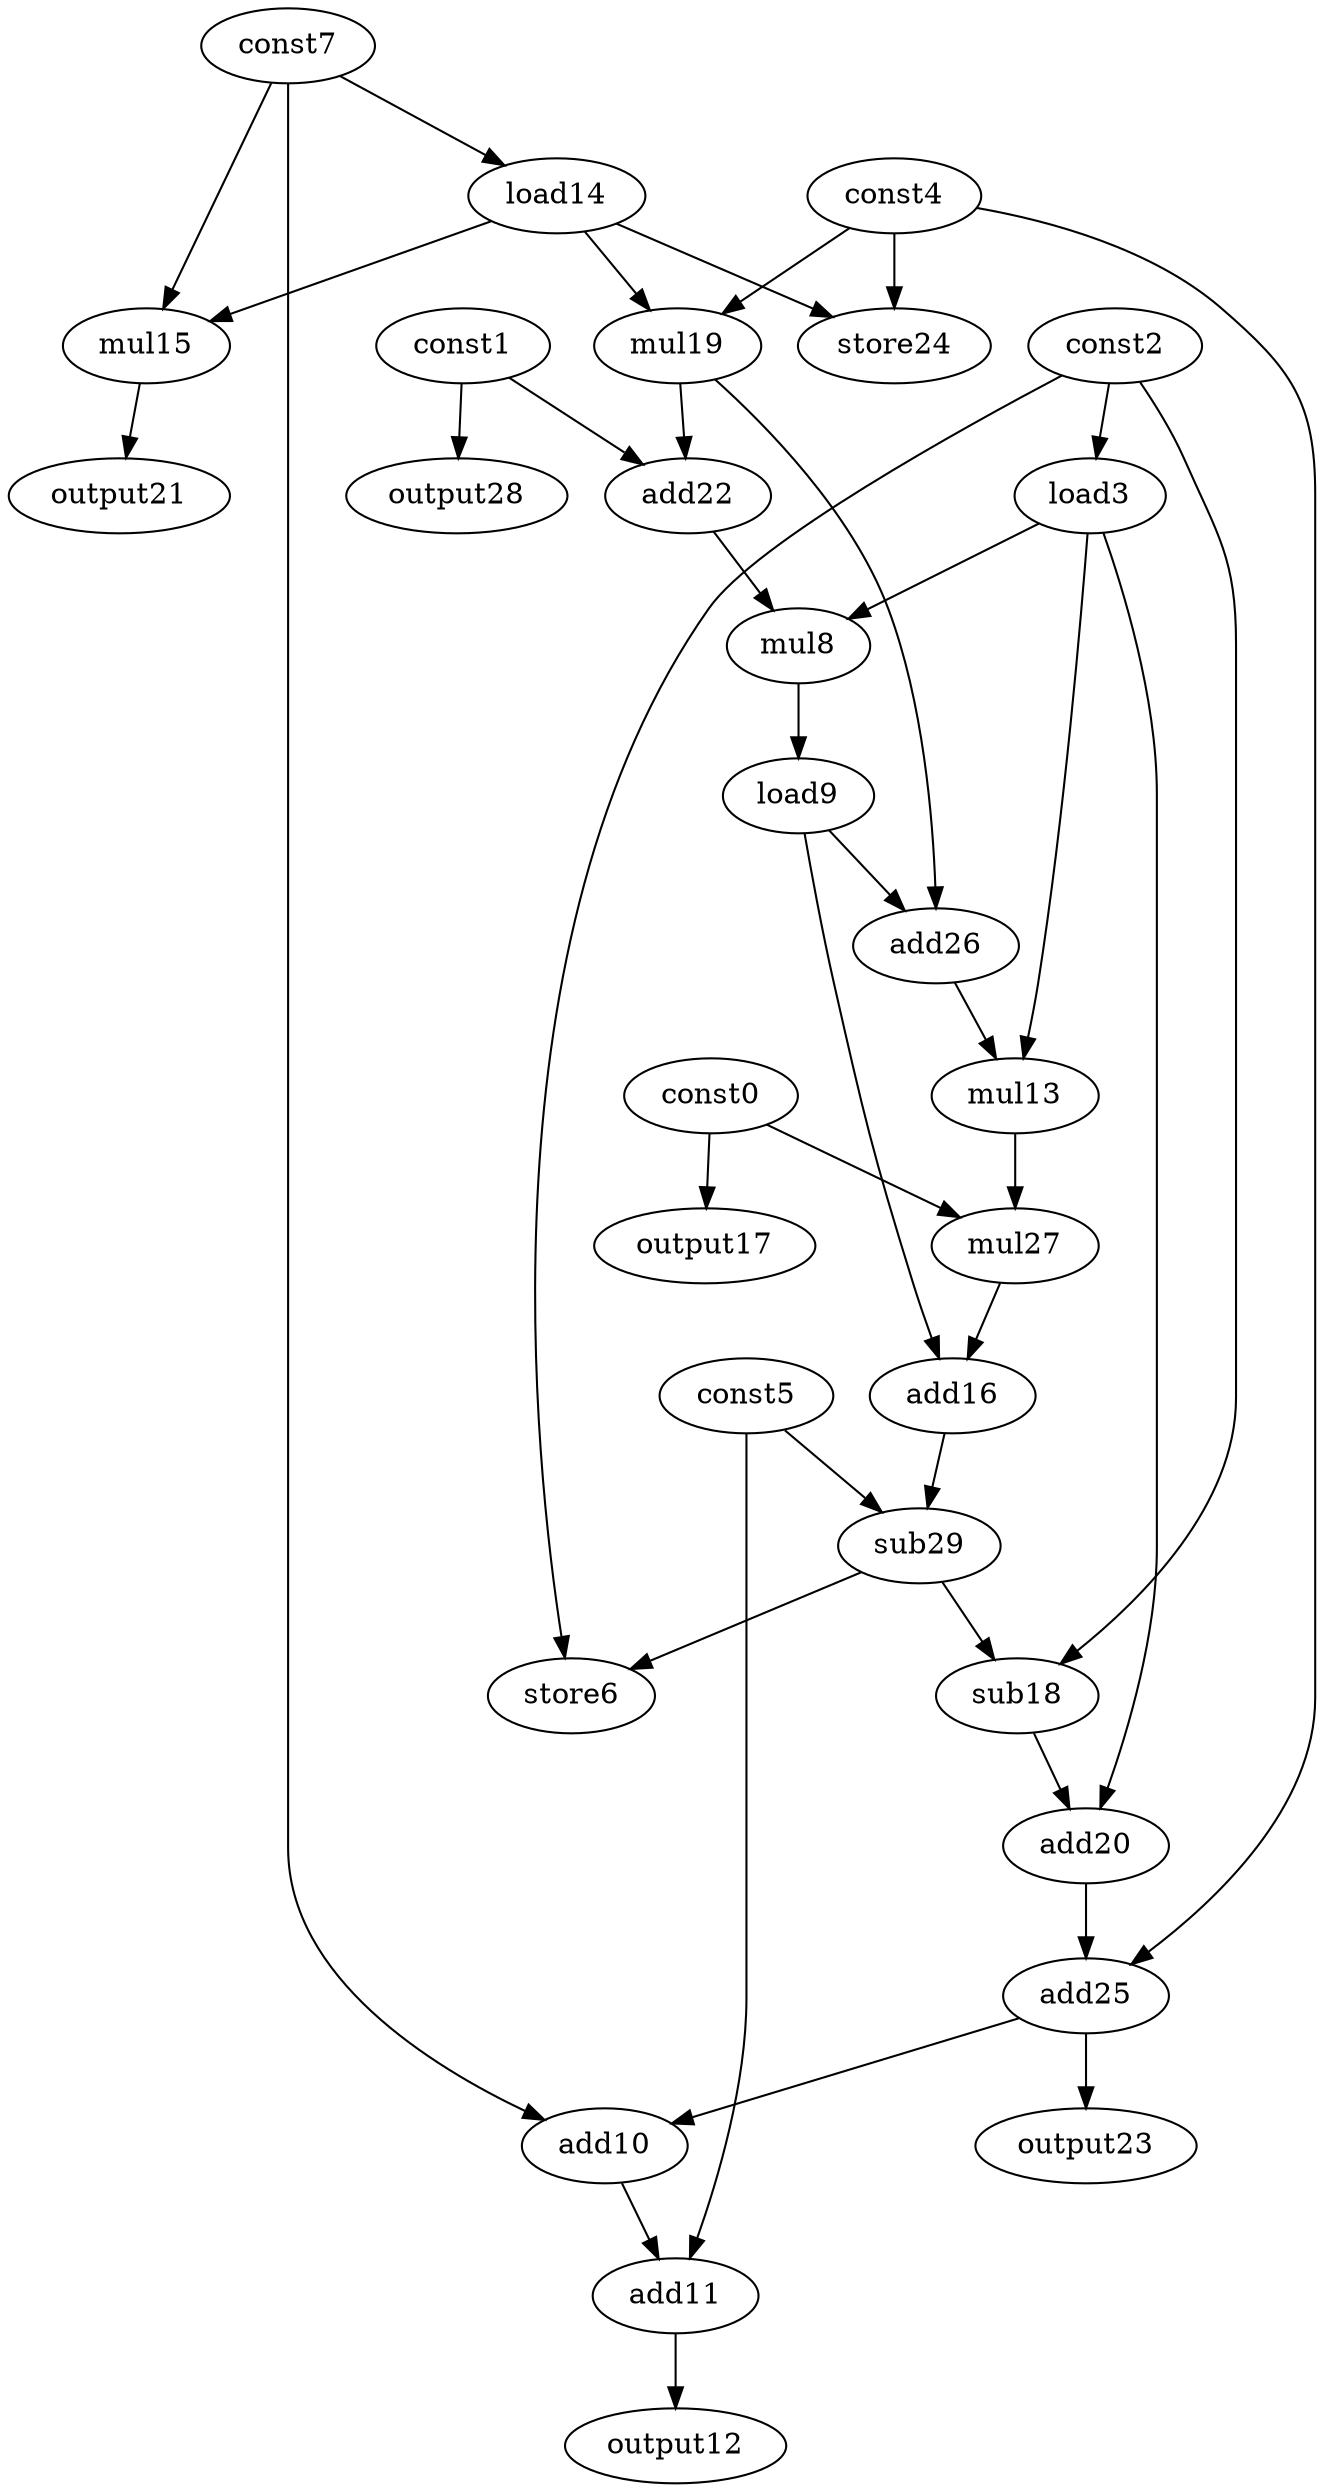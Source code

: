 digraph G { 
const0[opcode=const]; 
const1[opcode=const]; 
const2[opcode=const]; 
load3[opcode=load]; 
const4[opcode=const]; 
const5[opcode=const]; 
store6[opcode=store]; 
const7[opcode=const]; 
mul8[opcode=mul]; 
load9[opcode=load]; 
add10[opcode=add]; 
add11[opcode=add]; 
output12[opcode=output]; 
mul13[opcode=mul]; 
load14[opcode=load]; 
mul15[opcode=mul]; 
add16[opcode=add]; 
output17[opcode=output]; 
sub18[opcode=sub]; 
mul19[opcode=mul]; 
add20[opcode=add]; 
output21[opcode=output]; 
add22[opcode=add]; 
output23[opcode=output]; 
store24[opcode=store]; 
add25[opcode=add]; 
add26[opcode=add]; 
mul27[opcode=mul]; 
output28[opcode=output]; 
sub29[opcode=sub]; 
const2->load3[operand=0];
const7->load14[operand=0];
const0->output17[operand=0];
const1->output28[operand=0];
load14->mul15[operand=0];
const7->mul15[operand=1];
const4->mul19[operand=0];
load14->mul19[operand=1];
const4->store24[operand=0];
load14->store24[operand=1];
mul15->output21[operand=0];
const1->add22[operand=0];
mul19->add22[operand=1];
load3->mul8[operand=0];
add22->mul8[operand=1];
mul8->load9[operand=0];
load9->add26[operand=0];
mul19->add26[operand=1];
add26->mul13[operand=0];
load3->mul13[operand=1];
const0->mul27[operand=0];
mul13->mul27[operand=1];
load9->add16[operand=0];
mul27->add16[operand=1];
add16->sub29[operand=0];
const5->sub29[operand=1];
const2->store6[operand=0];
sub29->store6[operand=1];
const2->sub18[operand=0];
sub29->sub18[operand=1];
sub18->add20[operand=0];
load3->add20[operand=1];
const4->add25[operand=0];
add20->add25[operand=1];
add25->add10[operand=0];
const7->add10[operand=1];
add25->output23[operand=0];
add10->add11[operand=0];
const5->add11[operand=1];
add11->output12[operand=0];
}
